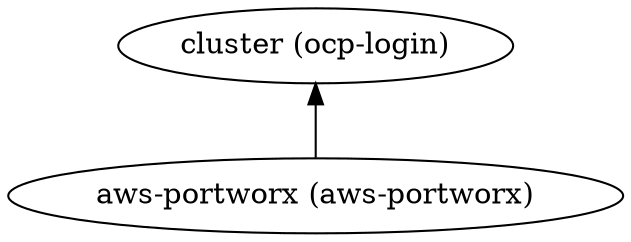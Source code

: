 digraph {
    rankdir="BT"
    "aws-portworx (aws-portworx)" -> "cluster (ocp-login)"
"aws-portworx (aws-portworx)"
"cluster (ocp-login)"
  }